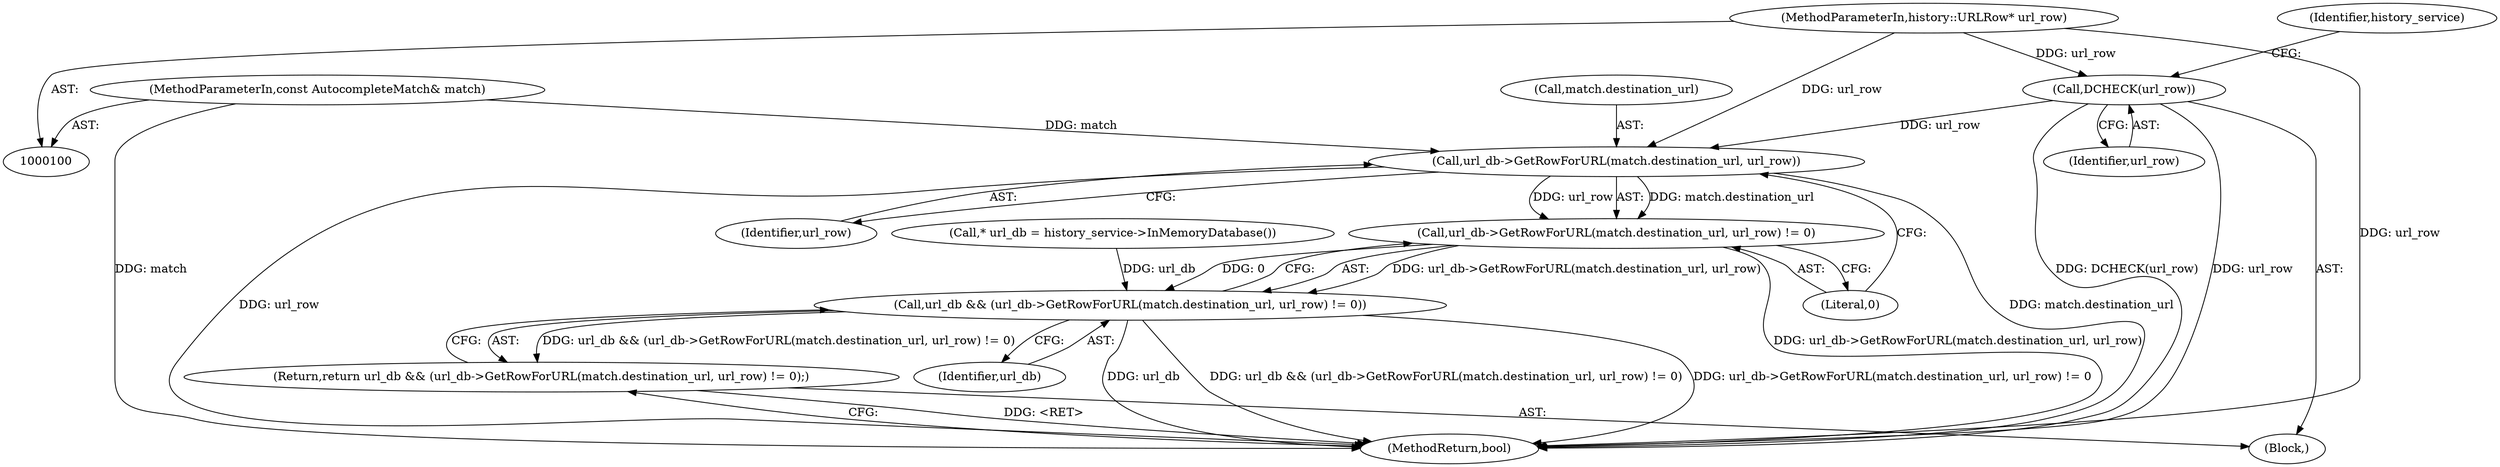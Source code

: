 digraph "1_Chrome_dbcfe72cb16222c9f7e7907fcc5f35b27cc25331@pointer" {
"1000125" [label="(Call,url_db->GetRowForURL(match.destination_url, url_row))"];
"1000102" [label="(MethodParameterIn,const AutocompleteMatch& match)"];
"1000105" [label="(Call,DCHECK(url_row))"];
"1000103" [label="(MethodParameterIn,history::URLRow* url_row)"];
"1000124" [label="(Call,url_db->GetRowForURL(match.destination_url, url_row) != 0)"];
"1000122" [label="(Call,url_db && (url_db->GetRowForURL(match.destination_url, url_row) != 0))"];
"1000121" [label="(Return,return url_db && (url_db->GetRowForURL(match.destination_url, url_row) != 0);)"];
"1000104" [label="(Block,)"];
"1000102" [label="(MethodParameterIn,const AutocompleteMatch& match)"];
"1000109" [label="(Identifier,history_service)"];
"1000126" [label="(Call,match.destination_url)"];
"1000106" [label="(Identifier,url_row)"];
"1000118" [label="(Call,* url_db = history_service->InMemoryDatabase())"];
"1000130" [label="(Literal,0)"];
"1000129" [label="(Identifier,url_row)"];
"1000131" [label="(MethodReturn,bool)"];
"1000105" [label="(Call,DCHECK(url_row))"];
"1000125" [label="(Call,url_db->GetRowForURL(match.destination_url, url_row))"];
"1000124" [label="(Call,url_db->GetRowForURL(match.destination_url, url_row) != 0)"];
"1000121" [label="(Return,return url_db && (url_db->GetRowForURL(match.destination_url, url_row) != 0);)"];
"1000123" [label="(Identifier,url_db)"];
"1000103" [label="(MethodParameterIn,history::URLRow* url_row)"];
"1000122" [label="(Call,url_db && (url_db->GetRowForURL(match.destination_url, url_row) != 0))"];
"1000125" -> "1000124"  [label="AST: "];
"1000125" -> "1000129"  [label="CFG: "];
"1000126" -> "1000125"  [label="AST: "];
"1000129" -> "1000125"  [label="AST: "];
"1000130" -> "1000125"  [label="CFG: "];
"1000125" -> "1000131"  [label="DDG: match.destination_url"];
"1000125" -> "1000131"  [label="DDG: url_row"];
"1000125" -> "1000124"  [label="DDG: match.destination_url"];
"1000125" -> "1000124"  [label="DDG: url_row"];
"1000102" -> "1000125"  [label="DDG: match"];
"1000105" -> "1000125"  [label="DDG: url_row"];
"1000103" -> "1000125"  [label="DDG: url_row"];
"1000102" -> "1000100"  [label="AST: "];
"1000102" -> "1000131"  [label="DDG: match"];
"1000105" -> "1000104"  [label="AST: "];
"1000105" -> "1000106"  [label="CFG: "];
"1000106" -> "1000105"  [label="AST: "];
"1000109" -> "1000105"  [label="CFG: "];
"1000105" -> "1000131"  [label="DDG: DCHECK(url_row)"];
"1000105" -> "1000131"  [label="DDG: url_row"];
"1000103" -> "1000105"  [label="DDG: url_row"];
"1000103" -> "1000100"  [label="AST: "];
"1000103" -> "1000131"  [label="DDG: url_row"];
"1000124" -> "1000122"  [label="AST: "];
"1000124" -> "1000130"  [label="CFG: "];
"1000130" -> "1000124"  [label="AST: "];
"1000122" -> "1000124"  [label="CFG: "];
"1000124" -> "1000131"  [label="DDG: url_db->GetRowForURL(match.destination_url, url_row)"];
"1000124" -> "1000122"  [label="DDG: url_db->GetRowForURL(match.destination_url, url_row)"];
"1000124" -> "1000122"  [label="DDG: 0"];
"1000122" -> "1000121"  [label="AST: "];
"1000122" -> "1000123"  [label="CFG: "];
"1000123" -> "1000122"  [label="AST: "];
"1000121" -> "1000122"  [label="CFG: "];
"1000122" -> "1000131"  [label="DDG: url_db"];
"1000122" -> "1000131"  [label="DDG: url_db && (url_db->GetRowForURL(match.destination_url, url_row) != 0)"];
"1000122" -> "1000131"  [label="DDG: url_db->GetRowForURL(match.destination_url, url_row) != 0"];
"1000122" -> "1000121"  [label="DDG: url_db && (url_db->GetRowForURL(match.destination_url, url_row) != 0)"];
"1000118" -> "1000122"  [label="DDG: url_db"];
"1000121" -> "1000104"  [label="AST: "];
"1000131" -> "1000121"  [label="CFG: "];
"1000121" -> "1000131"  [label="DDG: <RET>"];
}
